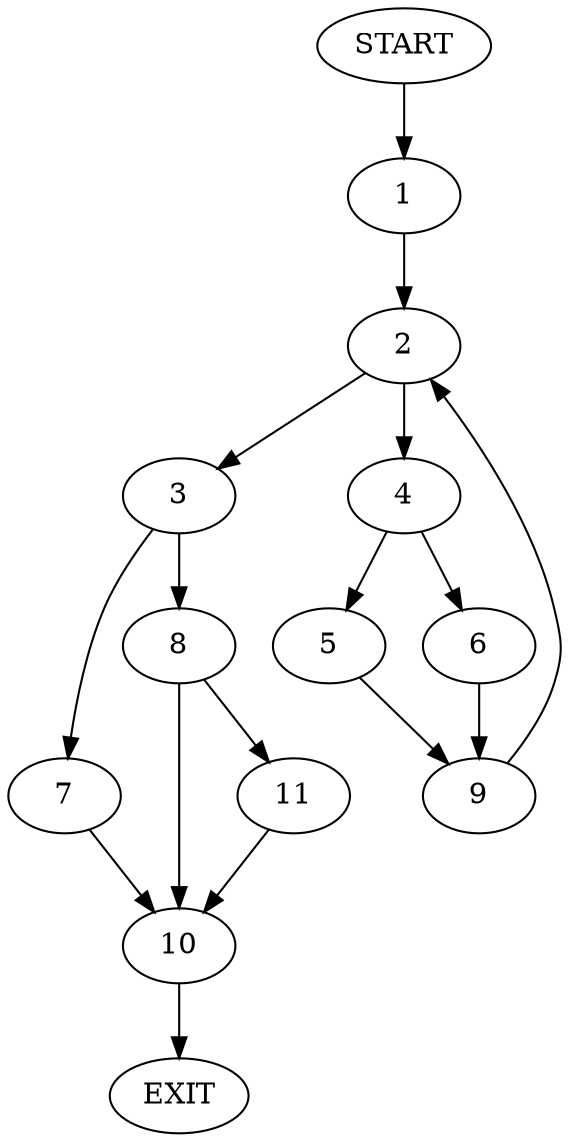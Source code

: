 digraph {
0 [label="START"]
12 [label="EXIT"]
0 -> 1
1 -> 2
2 -> 3
2 -> 4
4 -> 5
4 -> 6
3 -> 7
3 -> 8
6 -> 9
5 -> 9
9 -> 2
7 -> 10
8 -> 11
8 -> 10
10 -> 12
11 -> 10
}
